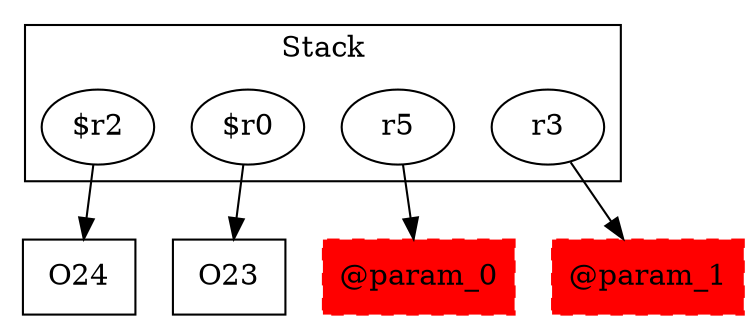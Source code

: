 digraph sample {
  rankDir="LR";
  subgraph cluster_0 {
    label="Stack"
    "$r2"; "$r0"; "r5"; "r3"; 
  }
  "$r2" -> { O24[shape=box]};
  "$r0" -> { O23[shape=box]};
  "r5" -> { "@param_0"[shape=box]};
  "r3" -> { "@param_1"[shape=box]};
  "@param_0"[shape=box, style="filled,dashed"];
  "@param_1"[shape=box, style="filled,dashed"];
  "@param_0"[color="red"];
  "@param_1"[color="red"];
}
